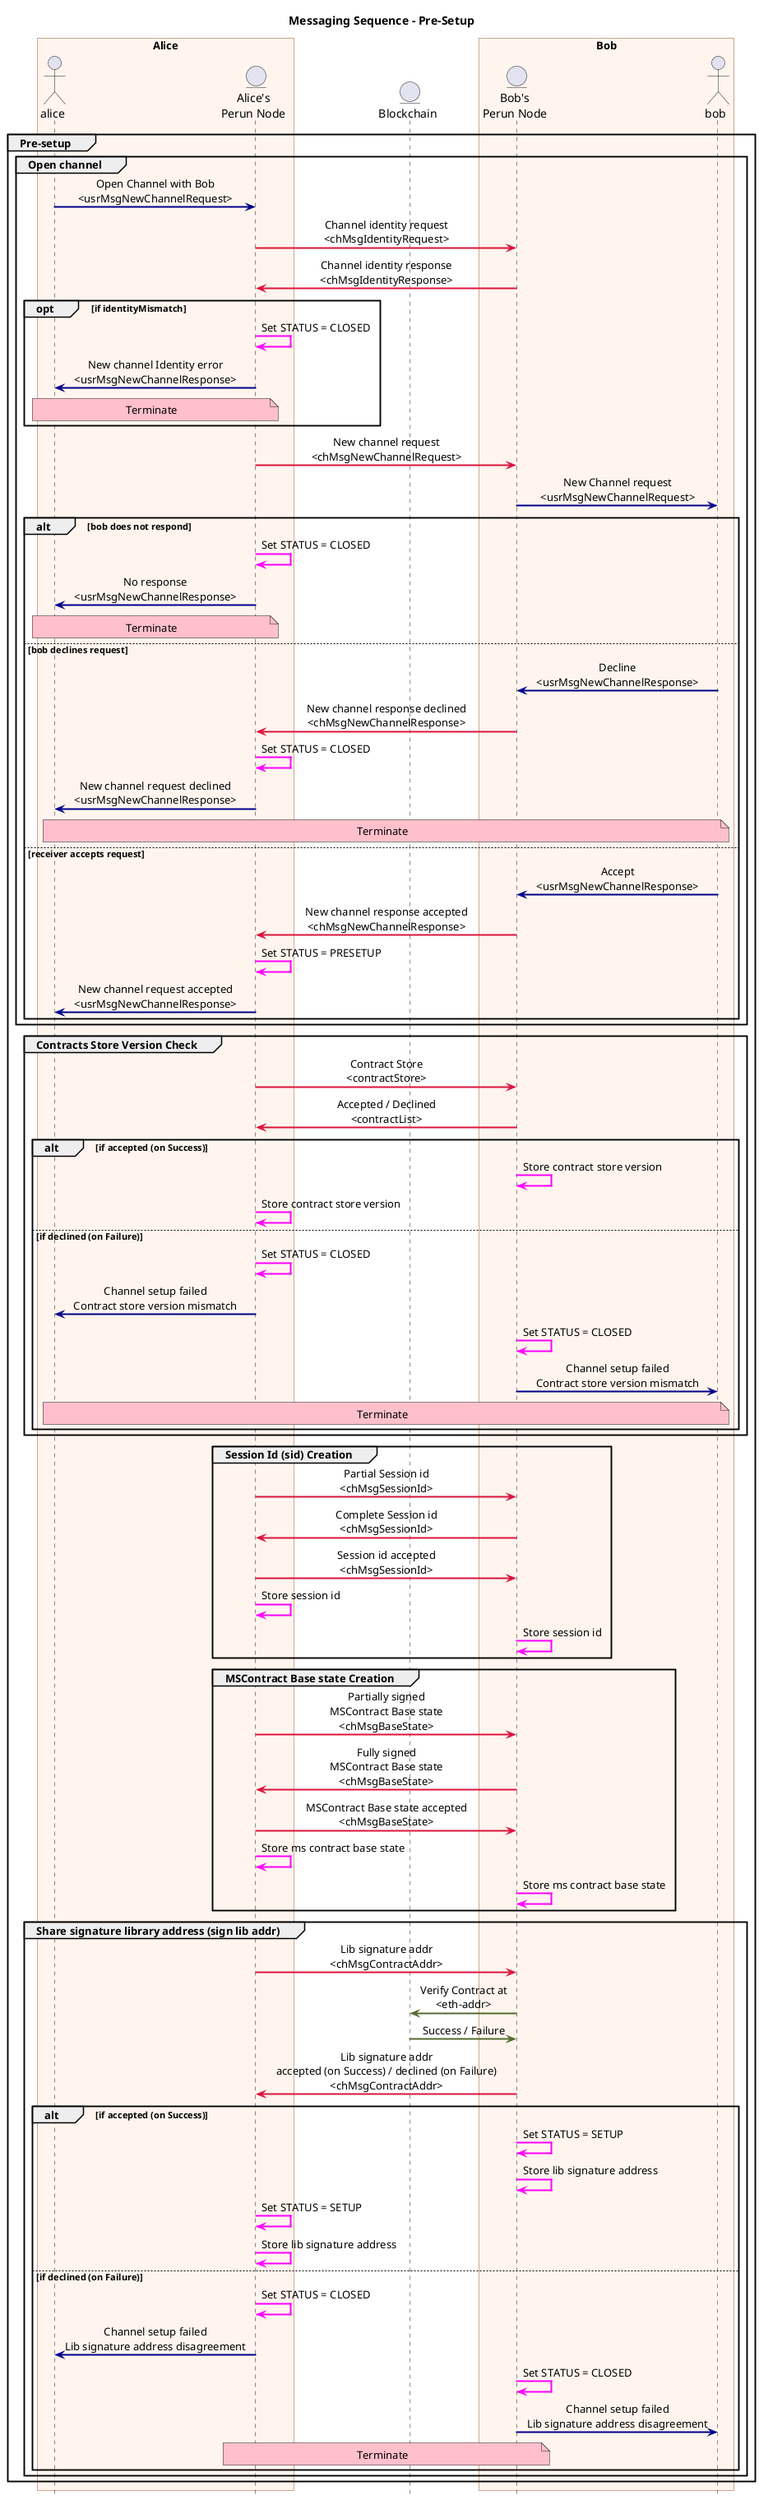 @startuml pre_setup
Title Messaging Sequence - Pre-Setup

box "Alice"
actor alice
entity "Alice's\nPerun Node" as alice_node
endbox

entity "Blockchain" as bc

box "Bob"
entity "Bob's\nPerun Node" as bob_node
actor bob
endbox


skinparam sequence {
    messageAlign center
    ArrowThickness 2
    BoxBorderColor Sienna
    BoxBackgroundColor SeaShell
    GroupBodyBackgroundColor transparent
    NoteTextAlignment center
    DefaultTextAlignment center
}
hide footbox

note over alice, bob
endnote

group Pre-setup 

group Open channel
alice[#DarkBlue]->alice_node:Open Channel with Bob\n<usrMsgNewChannelRequest>
alice_node[#Crimson]->bob_node:Channel identity request\n<chMsgIdentityRequest>
alice_node<-[#Crimson]bob_node:Channel identity response\n<chMsgIdentityResponse>

opt if identityMismatch
alice_node[#Fuchsia]->alice_node:Set STATUS = CLOSED
alice<-[#DarkBlue]alice_node:New channel Identity error\n<usrMsgNewChannelResponse>
note over alice, alice_node #Pink
Terminate
endnote
'opt if identityMismatch
end

alice_node[#Crimson]->bob_node:New channel request\n<chMsgNewChannelRequest>
bob_node[#DarkBlue]->bob:New Channel request\n<usrMsgNewChannelRequest>

alt bob does not respond
alice_node[#Fuchsia]->alice_node:Set STATUS = CLOSED
alice<-[#DarkBlue]alice_node:No response\n<usrMsgNewChannelResponse>
note over alice, alice_node #Pink
Terminate
endnote

else bob declines request
bob[#DarkBlue]->bob_node:Decline\n<usrMsgNewChannelResponse> 
alice_node<-[#Crimson]bob_node:New channel response declined\n<chMsgNewChannelResponse>
alice_node[#Fuchsia]->alice_node:Set STATUS = CLOSED
alice<-[#DarkBlue]alice_node:New channel request declined\n<usrMsgNewChannelResponse>
note over alice, bob #Pink
Terminate
endnote

else receiver accepts request 
bob_node<-[#DarkBlue]bob:Accept\n<usrMsgNewChannelResponse>
alice_node<-[#Crimson]bob_node:New channel response accepted\n<chMsgNewChannelResponse>
alice_node[#Fuchsia]->alice_node:Set STATUS = PRESETUP
alice<-[#DarkBlue]alice_node:New channel request accepted\n<usrMsgNewChannelResponse>

'alt bob does not respond
end

'group Open channel
end


group Contracts Store Version Check
alice_node[#Crimson]->bob_node:Contract Store\n<contractStore>
alice_node<-[#Crimson]bob_node:Accepted / Declined\n<contractList>

alt if accepted (on Success)
bob_node[#Fuchsia]->bob_node:Store contract store version
alice_node[#Fuchsia]->alice_node:Store contract store version
else if declined (on Failure)
alice_node[#Fuchsia]->alice_node:Set STATUS = CLOSED
alice_node[#DarkBlue]->alice:Channel setup failed\nContract store version mismatch
bob_node[#Fuchsia]->bob_node:Set STATUS = CLOSED
bob_node[#DarkBlue]->bob:Channel setup failed\nContract store version mismatch
note over alice, bob #Pink
Terminate
endnote

'alt if accepted (on Success)
end

'group Contracts Version Check
end

group Session Id (sid) Creation
alice_node[#Crimson]->bob_node:Partial Session id\n<chMsgSessionId>
alice_node<-[#Crimson]bob_node:Complete Session id\n<chMsgSessionId>
alice_node[#Crimson]->bob_node:Session id accepted\n<chMsgSessionId>
alice_node[#Fuchsia]->alice_node:Store session id
bob_node[#Fuchsia]->bob_node:Store session id
'group Session Id (sid) Creation
end

group MSContract Base state Creation
alice_node[#Crimson]->bob_node:Partially signed\nMSContract Base state\n<chMsgBaseState>
alice_node<-[#Crimson]bob_node:Fully signed\nMSContract Base state\n<chMsgBaseState>
alice_node[#Crimson]->bob_node:MSContract Base state accepted\n<chMsgBaseState>
alice_node[#Fuchsia]->alice_node:Store ms contract base state
bob_node[#Fuchsia]->bob_node:Store ms contract base state
'group MSContract Base state Creation
end

'Share signature library address
group Share signature library address (sign lib addr)
alice_node[#Crimson]->bob_node:Lib signature addr\n<chMsgContractAddr>
bob_node[#DarkOliveGreen]->bc:Verify Contract at\n<eth-addr>
bob_node<-[#DarkOliveGreen]bc:Success / Failure
alice_node<-[#Crimson]bob_node:Lib signature addr\naccepted (on Success) / declined (on Failure)\n<chMsgContractAddr>

alt if accepted (on Success)
bob_node[#Fuchsia]->bob_node:Set STATUS = SETUP
bob_node[#Fuchsia]->bob_node:Store lib signature address
alice_node[#Fuchsia]->alice_node:Set STATUS = SETUP
alice_node[#Fuchsia]->alice_node:Store lib signature address
else if declined (on Failure)
alice_node[#Fuchsia]->alice_node:Set STATUS = CLOSED
alice_node[#DarkBlue]->alice:Channel setup failed\nLib signature address disagreement
bob_node[#Fuchsia]->bob_node:Set STATUS = CLOSED
bob_node[#DarkBlue]->bob:Channel setup failed\nLib signature address disagreement
note over alice_node, bob_node #Pink
Terminate
endnote

'alt if accepted (on Success)
end

'group Share signature library address (sign lib addr)
end

'group
end
@enduml